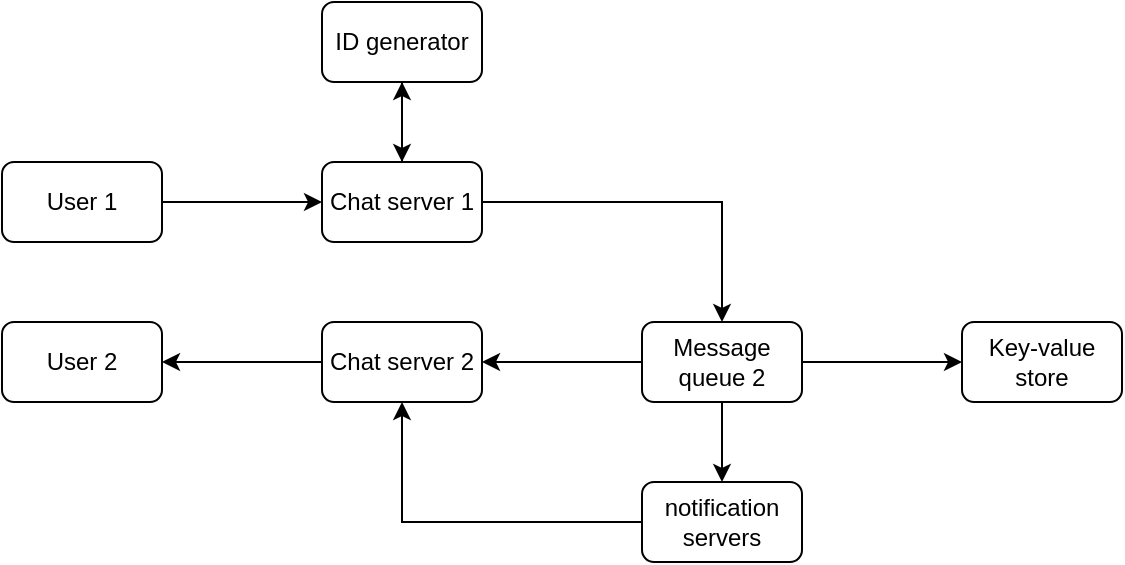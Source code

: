 <mxfile version="26.0.16">
  <diagram id="5XK8QlfNFUtluHXEVsSS" name="Page-1">
    <mxGraphModel dx="838" dy="593" grid="1" gridSize="10" guides="1" tooltips="1" connect="1" arrows="1" fold="1" page="1" pageScale="1" pageWidth="850" pageHeight="1100" math="0" shadow="0">
      <root>
        <mxCell id="0" />
        <mxCell id="1" parent="0" />
        <mxCell id="jA5RhgpC5FkIosOvrkr4-8" style="edgeStyle=orthogonalEdgeStyle;rounded=0;orthogonalLoop=1;jettySize=auto;html=1;exitX=1;exitY=0.5;exitDx=0;exitDy=0;entryX=0;entryY=0.5;entryDx=0;entryDy=0;" edge="1" parent="1" source="jA5RhgpC5FkIosOvrkr4-1" target="jA5RhgpC5FkIosOvrkr4-3">
          <mxGeometry relative="1" as="geometry" />
        </mxCell>
        <mxCell id="jA5RhgpC5FkIosOvrkr4-1" value="User 1" style="rounded=1;whiteSpace=wrap;html=1;" vertex="1" parent="1">
          <mxGeometry x="80" y="80" width="80" height="40" as="geometry" />
        </mxCell>
        <mxCell id="jA5RhgpC5FkIosOvrkr4-2" value="User 2" style="rounded=1;whiteSpace=wrap;html=1;" vertex="1" parent="1">
          <mxGeometry x="80" y="160" width="80" height="40" as="geometry" />
        </mxCell>
        <mxCell id="jA5RhgpC5FkIosOvrkr4-9" style="edgeStyle=orthogonalEdgeStyle;rounded=0;orthogonalLoop=1;jettySize=auto;html=1;exitX=0.5;exitY=0;exitDx=0;exitDy=0;entryX=0.5;entryY=1;entryDx=0;entryDy=0;" edge="1" parent="1" source="jA5RhgpC5FkIosOvrkr4-3" target="jA5RhgpC5FkIosOvrkr4-6">
          <mxGeometry relative="1" as="geometry" />
        </mxCell>
        <mxCell id="jA5RhgpC5FkIosOvrkr4-12" style="edgeStyle=orthogonalEdgeStyle;rounded=0;orthogonalLoop=1;jettySize=auto;html=1;exitX=1;exitY=0.5;exitDx=0;exitDy=0;entryX=0.5;entryY=0;entryDx=0;entryDy=0;" edge="1" parent="1" source="jA5RhgpC5FkIosOvrkr4-3" target="jA5RhgpC5FkIosOvrkr4-5">
          <mxGeometry relative="1" as="geometry" />
        </mxCell>
        <mxCell id="jA5RhgpC5FkIosOvrkr4-3" value="Chat server 1" style="rounded=1;whiteSpace=wrap;html=1;" vertex="1" parent="1">
          <mxGeometry x="240" y="80" width="80" height="40" as="geometry" />
        </mxCell>
        <mxCell id="jA5RhgpC5FkIosOvrkr4-15" style="edgeStyle=orthogonalEdgeStyle;rounded=0;orthogonalLoop=1;jettySize=auto;html=1;exitX=0;exitY=0.5;exitDx=0;exitDy=0;entryX=1;entryY=0.5;entryDx=0;entryDy=0;" edge="1" parent="1" source="jA5RhgpC5FkIosOvrkr4-4" target="jA5RhgpC5FkIosOvrkr4-2">
          <mxGeometry relative="1" as="geometry" />
        </mxCell>
        <mxCell id="jA5RhgpC5FkIosOvrkr4-4" value="Chat server 2" style="rounded=1;whiteSpace=wrap;html=1;" vertex="1" parent="1">
          <mxGeometry x="240" y="160" width="80" height="40" as="geometry" />
        </mxCell>
        <mxCell id="jA5RhgpC5FkIosOvrkr4-13" style="edgeStyle=orthogonalEdgeStyle;rounded=0;orthogonalLoop=1;jettySize=auto;html=1;exitX=1;exitY=0.5;exitDx=0;exitDy=0;entryX=0;entryY=0.5;entryDx=0;entryDy=0;" edge="1" parent="1" source="jA5RhgpC5FkIosOvrkr4-5" target="jA5RhgpC5FkIosOvrkr4-7">
          <mxGeometry relative="1" as="geometry" />
        </mxCell>
        <mxCell id="jA5RhgpC5FkIosOvrkr4-14" style="edgeStyle=orthogonalEdgeStyle;rounded=0;orthogonalLoop=1;jettySize=auto;html=1;exitX=0;exitY=0.5;exitDx=0;exitDy=0;" edge="1" parent="1" source="jA5RhgpC5FkIosOvrkr4-5" target="jA5RhgpC5FkIosOvrkr4-4">
          <mxGeometry relative="1" as="geometry" />
        </mxCell>
        <mxCell id="jA5RhgpC5FkIosOvrkr4-17" style="edgeStyle=orthogonalEdgeStyle;rounded=0;orthogonalLoop=1;jettySize=auto;html=1;exitX=0.5;exitY=1;exitDx=0;exitDy=0;entryX=0.5;entryY=0;entryDx=0;entryDy=0;" edge="1" parent="1" source="jA5RhgpC5FkIosOvrkr4-5" target="jA5RhgpC5FkIosOvrkr4-16">
          <mxGeometry relative="1" as="geometry" />
        </mxCell>
        <mxCell id="jA5RhgpC5FkIosOvrkr4-5" value="Message queue 2" style="rounded=1;whiteSpace=wrap;html=1;" vertex="1" parent="1">
          <mxGeometry x="400" y="160" width="80" height="40" as="geometry" />
        </mxCell>
        <mxCell id="jA5RhgpC5FkIosOvrkr4-11" style="edgeStyle=orthogonalEdgeStyle;rounded=0;orthogonalLoop=1;jettySize=auto;html=1;exitX=0.5;exitY=1;exitDx=0;exitDy=0;" edge="1" parent="1" source="jA5RhgpC5FkIosOvrkr4-6">
          <mxGeometry relative="1" as="geometry">
            <mxPoint x="280" y="80" as="targetPoint" />
          </mxGeometry>
        </mxCell>
        <mxCell id="jA5RhgpC5FkIosOvrkr4-6" value="ID generator" style="rounded=1;whiteSpace=wrap;html=1;" vertex="1" parent="1">
          <mxGeometry x="240" width="80" height="40" as="geometry" />
        </mxCell>
        <mxCell id="jA5RhgpC5FkIosOvrkr4-7" value="Key-value store" style="rounded=1;whiteSpace=wrap;html=1;" vertex="1" parent="1">
          <mxGeometry x="560" y="160" width="80" height="40" as="geometry" />
        </mxCell>
        <mxCell id="jA5RhgpC5FkIosOvrkr4-18" style="edgeStyle=orthogonalEdgeStyle;rounded=0;orthogonalLoop=1;jettySize=auto;html=1;exitX=0;exitY=0.5;exitDx=0;exitDy=0;entryX=0.5;entryY=1;entryDx=0;entryDy=0;" edge="1" parent="1" source="jA5RhgpC5FkIosOvrkr4-16" target="jA5RhgpC5FkIosOvrkr4-4">
          <mxGeometry relative="1" as="geometry" />
        </mxCell>
        <mxCell id="jA5RhgpC5FkIosOvrkr4-16" value="notification servers" style="rounded=1;whiteSpace=wrap;html=1;" vertex="1" parent="1">
          <mxGeometry x="400" y="240" width="80" height="40" as="geometry" />
        </mxCell>
      </root>
    </mxGraphModel>
  </diagram>
</mxfile>

